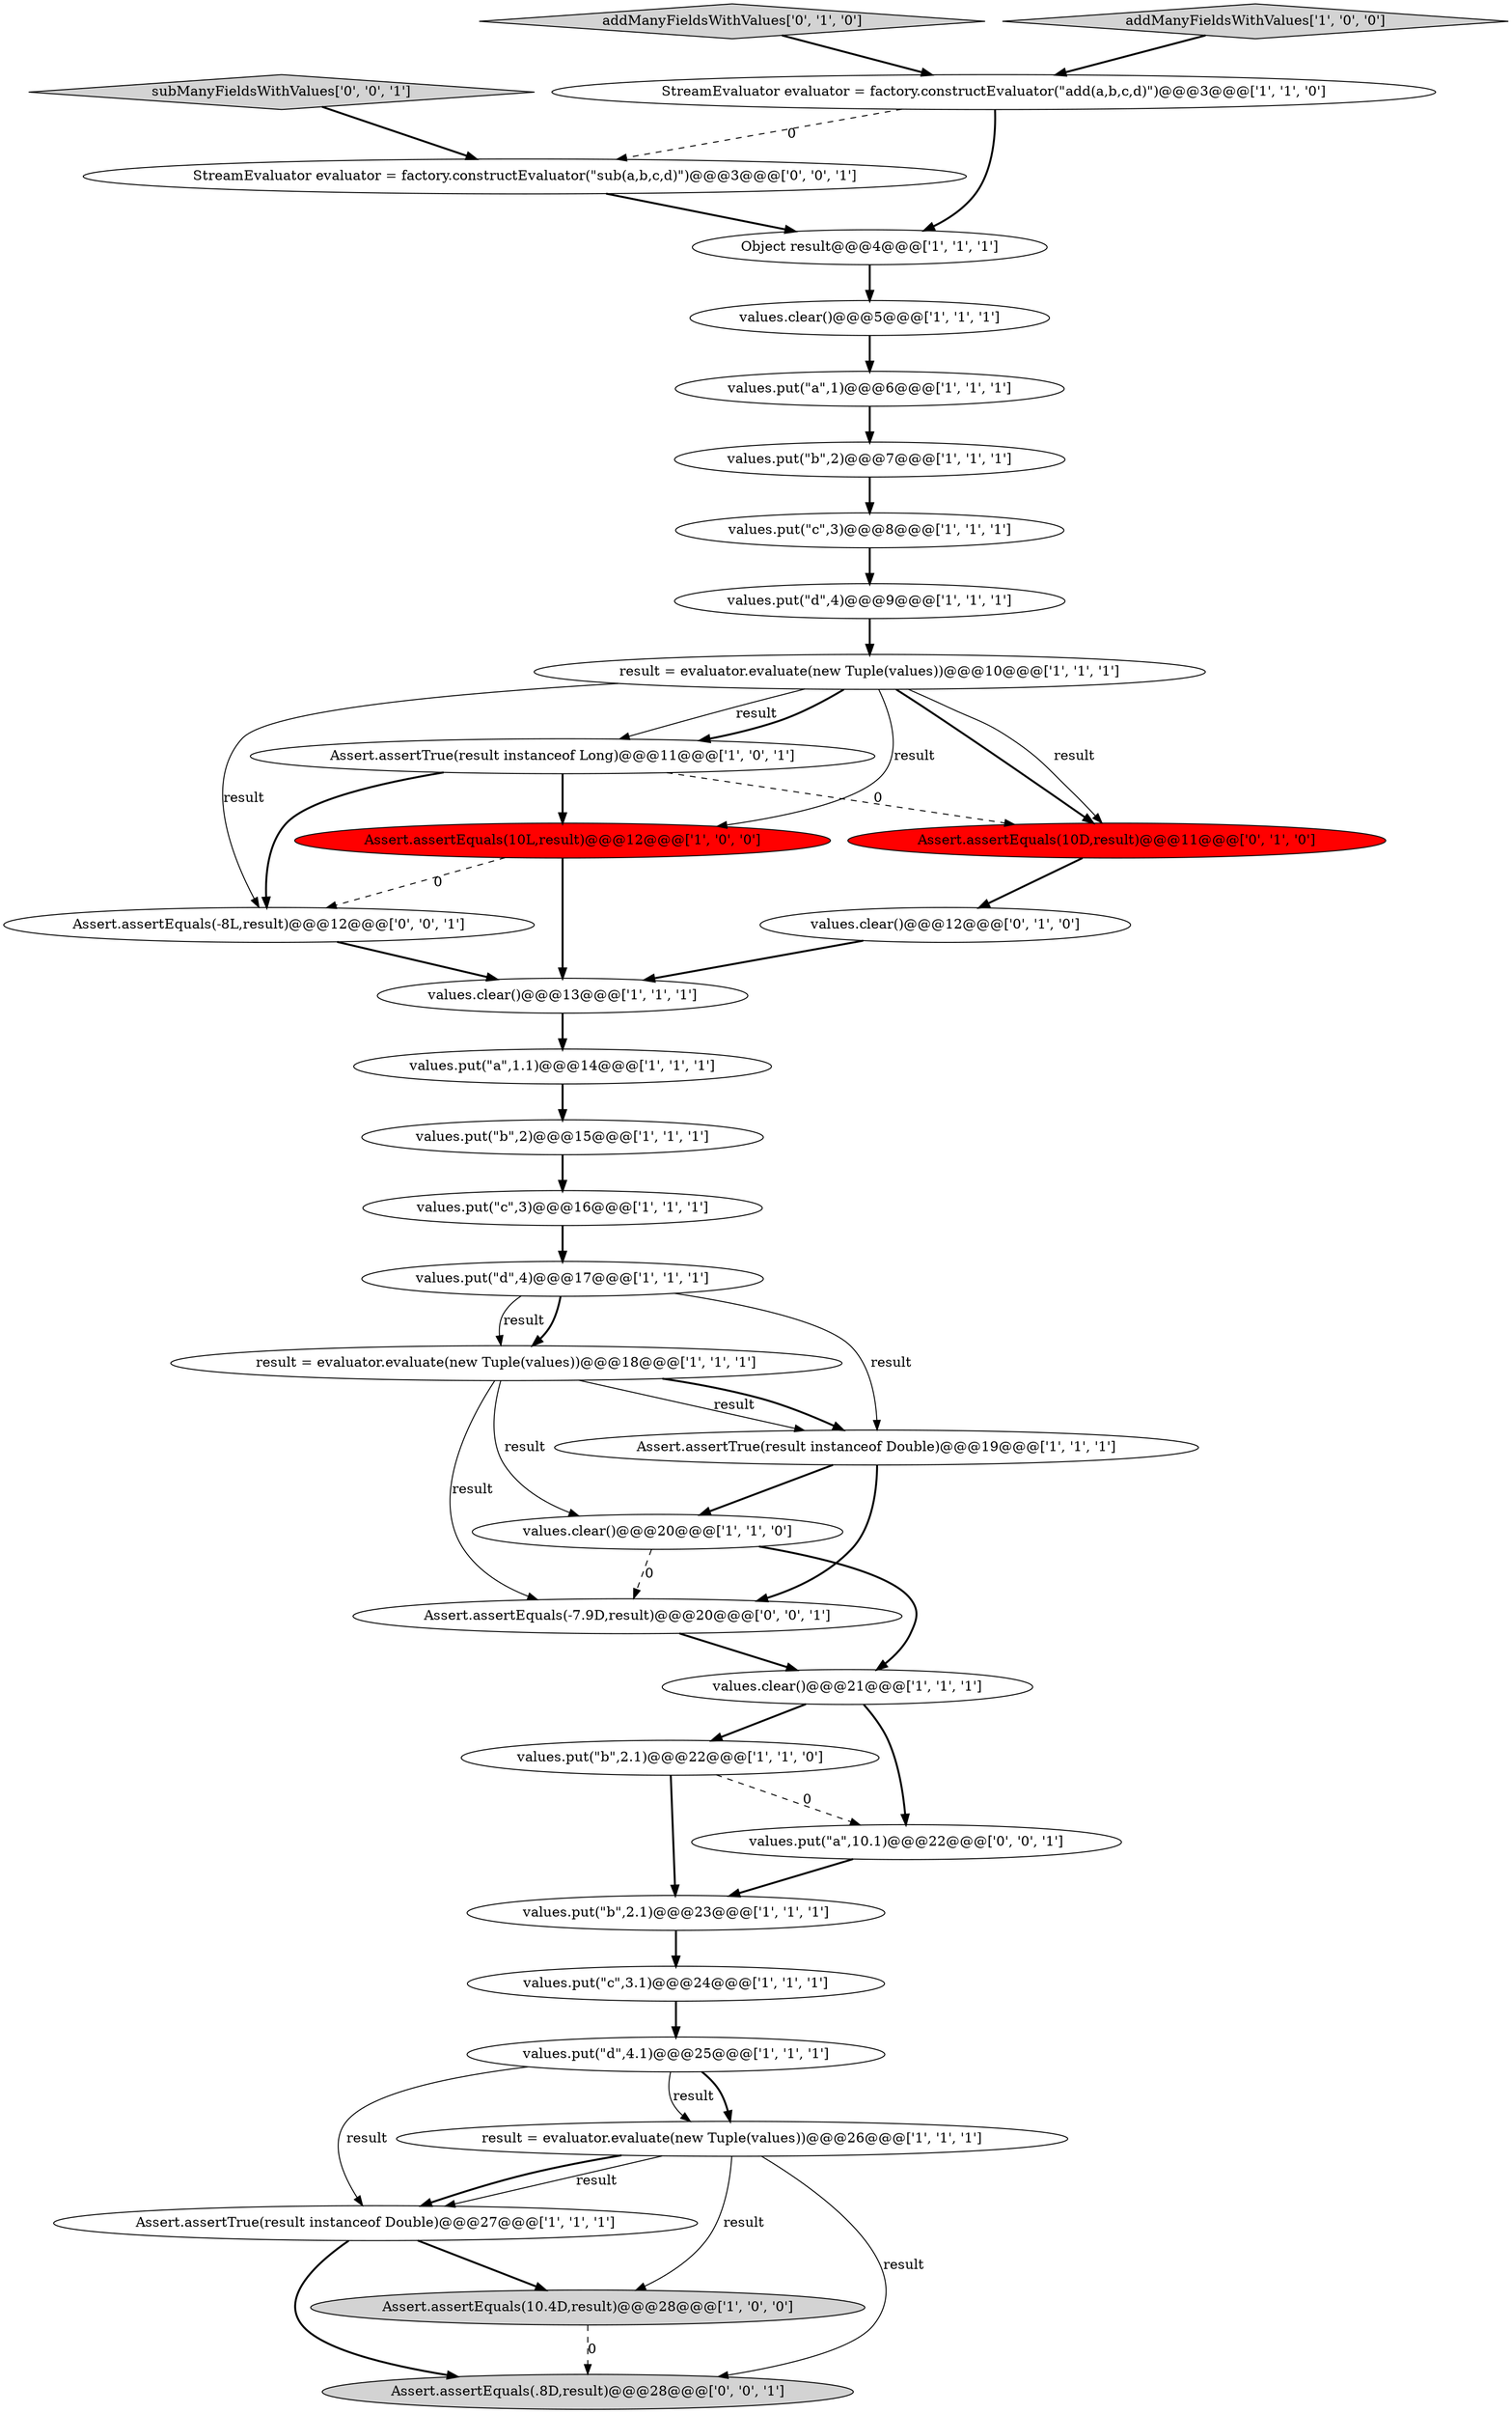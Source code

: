 digraph {
0 [style = filled, label = "Assert.assertEquals(10L,result)@@@12@@@['1', '0', '0']", fillcolor = red, shape = ellipse image = "AAA1AAABBB1BBB"];
7 [style = filled, label = "Assert.assertTrue(result instanceof Double)@@@27@@@['1', '1', '1']", fillcolor = white, shape = ellipse image = "AAA0AAABBB1BBB"];
12 [style = filled, label = "Object result@@@4@@@['1', '1', '1']", fillcolor = white, shape = ellipse image = "AAA0AAABBB1BBB"];
28 [style = filled, label = "addManyFieldsWithValues['0', '1', '0']", fillcolor = lightgray, shape = diamond image = "AAA0AAABBB2BBB"];
20 [style = filled, label = "StreamEvaluator evaluator = factory.constructEvaluator(\"add(a,b,c,d)\")@@@3@@@['1', '1', '0']", fillcolor = white, shape = ellipse image = "AAA0AAABBB1BBB"];
2 [style = filled, label = "result = evaluator.evaluate(new Tuple(values))@@@26@@@['1', '1', '1']", fillcolor = white, shape = ellipse image = "AAA0AAABBB1BBB"];
5 [style = filled, label = "values.put(\"b\",2.1)@@@22@@@['1', '1', '0']", fillcolor = white, shape = ellipse image = "AAA0AAABBB1BBB"];
4 [style = filled, label = "values.put(\"d\",4)@@@17@@@['1', '1', '1']", fillcolor = white, shape = ellipse image = "AAA0AAABBB1BBB"];
13 [style = filled, label = "values.put(\"c\",3)@@@16@@@['1', '1', '1']", fillcolor = white, shape = ellipse image = "AAA0AAABBB1BBB"];
25 [style = filled, label = "values.put(\"b\",2.1)@@@23@@@['1', '1', '1']", fillcolor = white, shape = ellipse image = "AAA0AAABBB1BBB"];
32 [style = filled, label = "subManyFieldsWithValues['0', '0', '1']", fillcolor = lightgray, shape = diamond image = "AAA0AAABBB3BBB"];
14 [style = filled, label = "values.put(\"a\",1.1)@@@14@@@['1', '1', '1']", fillcolor = white, shape = ellipse image = "AAA0AAABBB1BBB"];
23 [style = filled, label = "values.clear()@@@5@@@['1', '1', '1']", fillcolor = white, shape = ellipse image = "AAA0AAABBB1BBB"];
24 [style = filled, label = "result = evaluator.evaluate(new Tuple(values))@@@18@@@['1', '1', '1']", fillcolor = white, shape = ellipse image = "AAA0AAABBB1BBB"];
8 [style = filled, label = "values.put(\"b\",2)@@@15@@@['1', '1', '1']", fillcolor = white, shape = ellipse image = "AAA0AAABBB1BBB"];
26 [style = filled, label = "values.put(\"c\",3)@@@8@@@['1', '1', '1']", fillcolor = white, shape = ellipse image = "AAA0AAABBB1BBB"];
31 [style = filled, label = "Assert.assertEquals(-8L,result)@@@12@@@['0', '0', '1']", fillcolor = white, shape = ellipse image = "AAA0AAABBB3BBB"];
9 [style = filled, label = "addManyFieldsWithValues['1', '0', '0']", fillcolor = lightgray, shape = diamond image = "AAA0AAABBB1BBB"];
21 [style = filled, label = "Assert.assertTrue(result instanceof Long)@@@11@@@['1', '0', '1']", fillcolor = white, shape = ellipse image = "AAA0AAABBB1BBB"];
27 [style = filled, label = "Assert.assertEquals(10D,result)@@@11@@@['0', '1', '0']", fillcolor = red, shape = ellipse image = "AAA1AAABBB2BBB"];
29 [style = filled, label = "values.clear()@@@12@@@['0', '1', '0']", fillcolor = white, shape = ellipse image = "AAA0AAABBB2BBB"];
6 [style = filled, label = "values.clear()@@@20@@@['1', '1', '0']", fillcolor = white, shape = ellipse image = "AAA0AAABBB1BBB"];
34 [style = filled, label = "values.put(\"a\",10.1)@@@22@@@['0', '0', '1']", fillcolor = white, shape = ellipse image = "AAA0AAABBB3BBB"];
10 [style = filled, label = "values.put(\"d\",4)@@@9@@@['1', '1', '1']", fillcolor = white, shape = ellipse image = "AAA0AAABBB1BBB"];
3 [style = filled, label = "Assert.assertTrue(result instanceof Double)@@@19@@@['1', '1', '1']", fillcolor = white, shape = ellipse image = "AAA0AAABBB1BBB"];
1 [style = filled, label = "values.put(\"d\",4.1)@@@25@@@['1', '1', '1']", fillcolor = white, shape = ellipse image = "AAA0AAABBB1BBB"];
15 [style = filled, label = "values.put(\"b\",2)@@@7@@@['1', '1', '1']", fillcolor = white, shape = ellipse image = "AAA0AAABBB1BBB"];
17 [style = filled, label = "values.put(\"a\",1)@@@6@@@['1', '1', '1']", fillcolor = white, shape = ellipse image = "AAA0AAABBB1BBB"];
35 [style = filled, label = "Assert.assertEquals(-7.9D,result)@@@20@@@['0', '0', '1']", fillcolor = white, shape = ellipse image = "AAA0AAABBB3BBB"];
11 [style = filled, label = "values.put(\"c\",3.1)@@@24@@@['1', '1', '1']", fillcolor = white, shape = ellipse image = "AAA0AAABBB1BBB"];
33 [style = filled, label = "StreamEvaluator evaluator = factory.constructEvaluator(\"sub(a,b,c,d)\")@@@3@@@['0', '0', '1']", fillcolor = white, shape = ellipse image = "AAA0AAABBB3BBB"];
18 [style = filled, label = "result = evaluator.evaluate(new Tuple(values))@@@10@@@['1', '1', '1']", fillcolor = white, shape = ellipse image = "AAA0AAABBB1BBB"];
30 [style = filled, label = "Assert.assertEquals(.8D,result)@@@28@@@['0', '0', '1']", fillcolor = lightgray, shape = ellipse image = "AAA0AAABBB3BBB"];
19 [style = filled, label = "values.clear()@@@21@@@['1', '1', '1']", fillcolor = white, shape = ellipse image = "AAA0AAABBB1BBB"];
22 [style = filled, label = "values.clear()@@@13@@@['1', '1', '1']", fillcolor = white, shape = ellipse image = "AAA0AAABBB1BBB"];
16 [style = filled, label = "Assert.assertEquals(10.4D,result)@@@28@@@['1', '0', '0']", fillcolor = lightgray, shape = ellipse image = "AAA0AAABBB1BBB"];
10->18 [style = bold, label=""];
19->34 [style = bold, label=""];
34->25 [style = bold, label=""];
4->24 [style = bold, label=""];
31->22 [style = bold, label=""];
21->0 [style = bold, label=""];
7->30 [style = bold, label=""];
26->10 [style = bold, label=""];
11->1 [style = bold, label=""];
28->20 [style = bold, label=""];
21->27 [style = dashed, label="0"];
24->3 [style = solid, label="result"];
35->19 [style = bold, label=""];
18->31 [style = solid, label="result"];
3->6 [style = bold, label=""];
9->20 [style = bold, label=""];
6->19 [style = bold, label=""];
33->12 [style = bold, label=""];
4->24 [style = solid, label="result"];
5->34 [style = dashed, label="0"];
32->33 [style = bold, label=""];
2->7 [style = solid, label="result"];
5->25 [style = bold, label=""];
2->16 [style = solid, label="result"];
18->0 [style = solid, label="result"];
15->26 [style = bold, label=""];
2->30 [style = solid, label="result"];
1->7 [style = solid, label="result"];
3->35 [style = bold, label=""];
6->35 [style = dashed, label="0"];
19->5 [style = bold, label=""];
21->31 [style = bold, label=""];
16->30 [style = dashed, label="0"];
18->27 [style = bold, label=""];
25->11 [style = bold, label=""];
18->21 [style = solid, label="result"];
0->22 [style = bold, label=""];
4->3 [style = solid, label="result"];
7->16 [style = bold, label=""];
20->12 [style = bold, label=""];
0->31 [style = dashed, label="0"];
17->15 [style = bold, label=""];
23->17 [style = bold, label=""];
24->6 [style = solid, label="result"];
12->23 [style = bold, label=""];
14->8 [style = bold, label=""];
1->2 [style = bold, label=""];
18->27 [style = solid, label="result"];
18->21 [style = bold, label=""];
2->7 [style = bold, label=""];
27->29 [style = bold, label=""];
22->14 [style = bold, label=""];
29->22 [style = bold, label=""];
24->35 [style = solid, label="result"];
20->33 [style = dashed, label="0"];
1->2 [style = solid, label="result"];
24->3 [style = bold, label=""];
8->13 [style = bold, label=""];
13->4 [style = bold, label=""];
}
